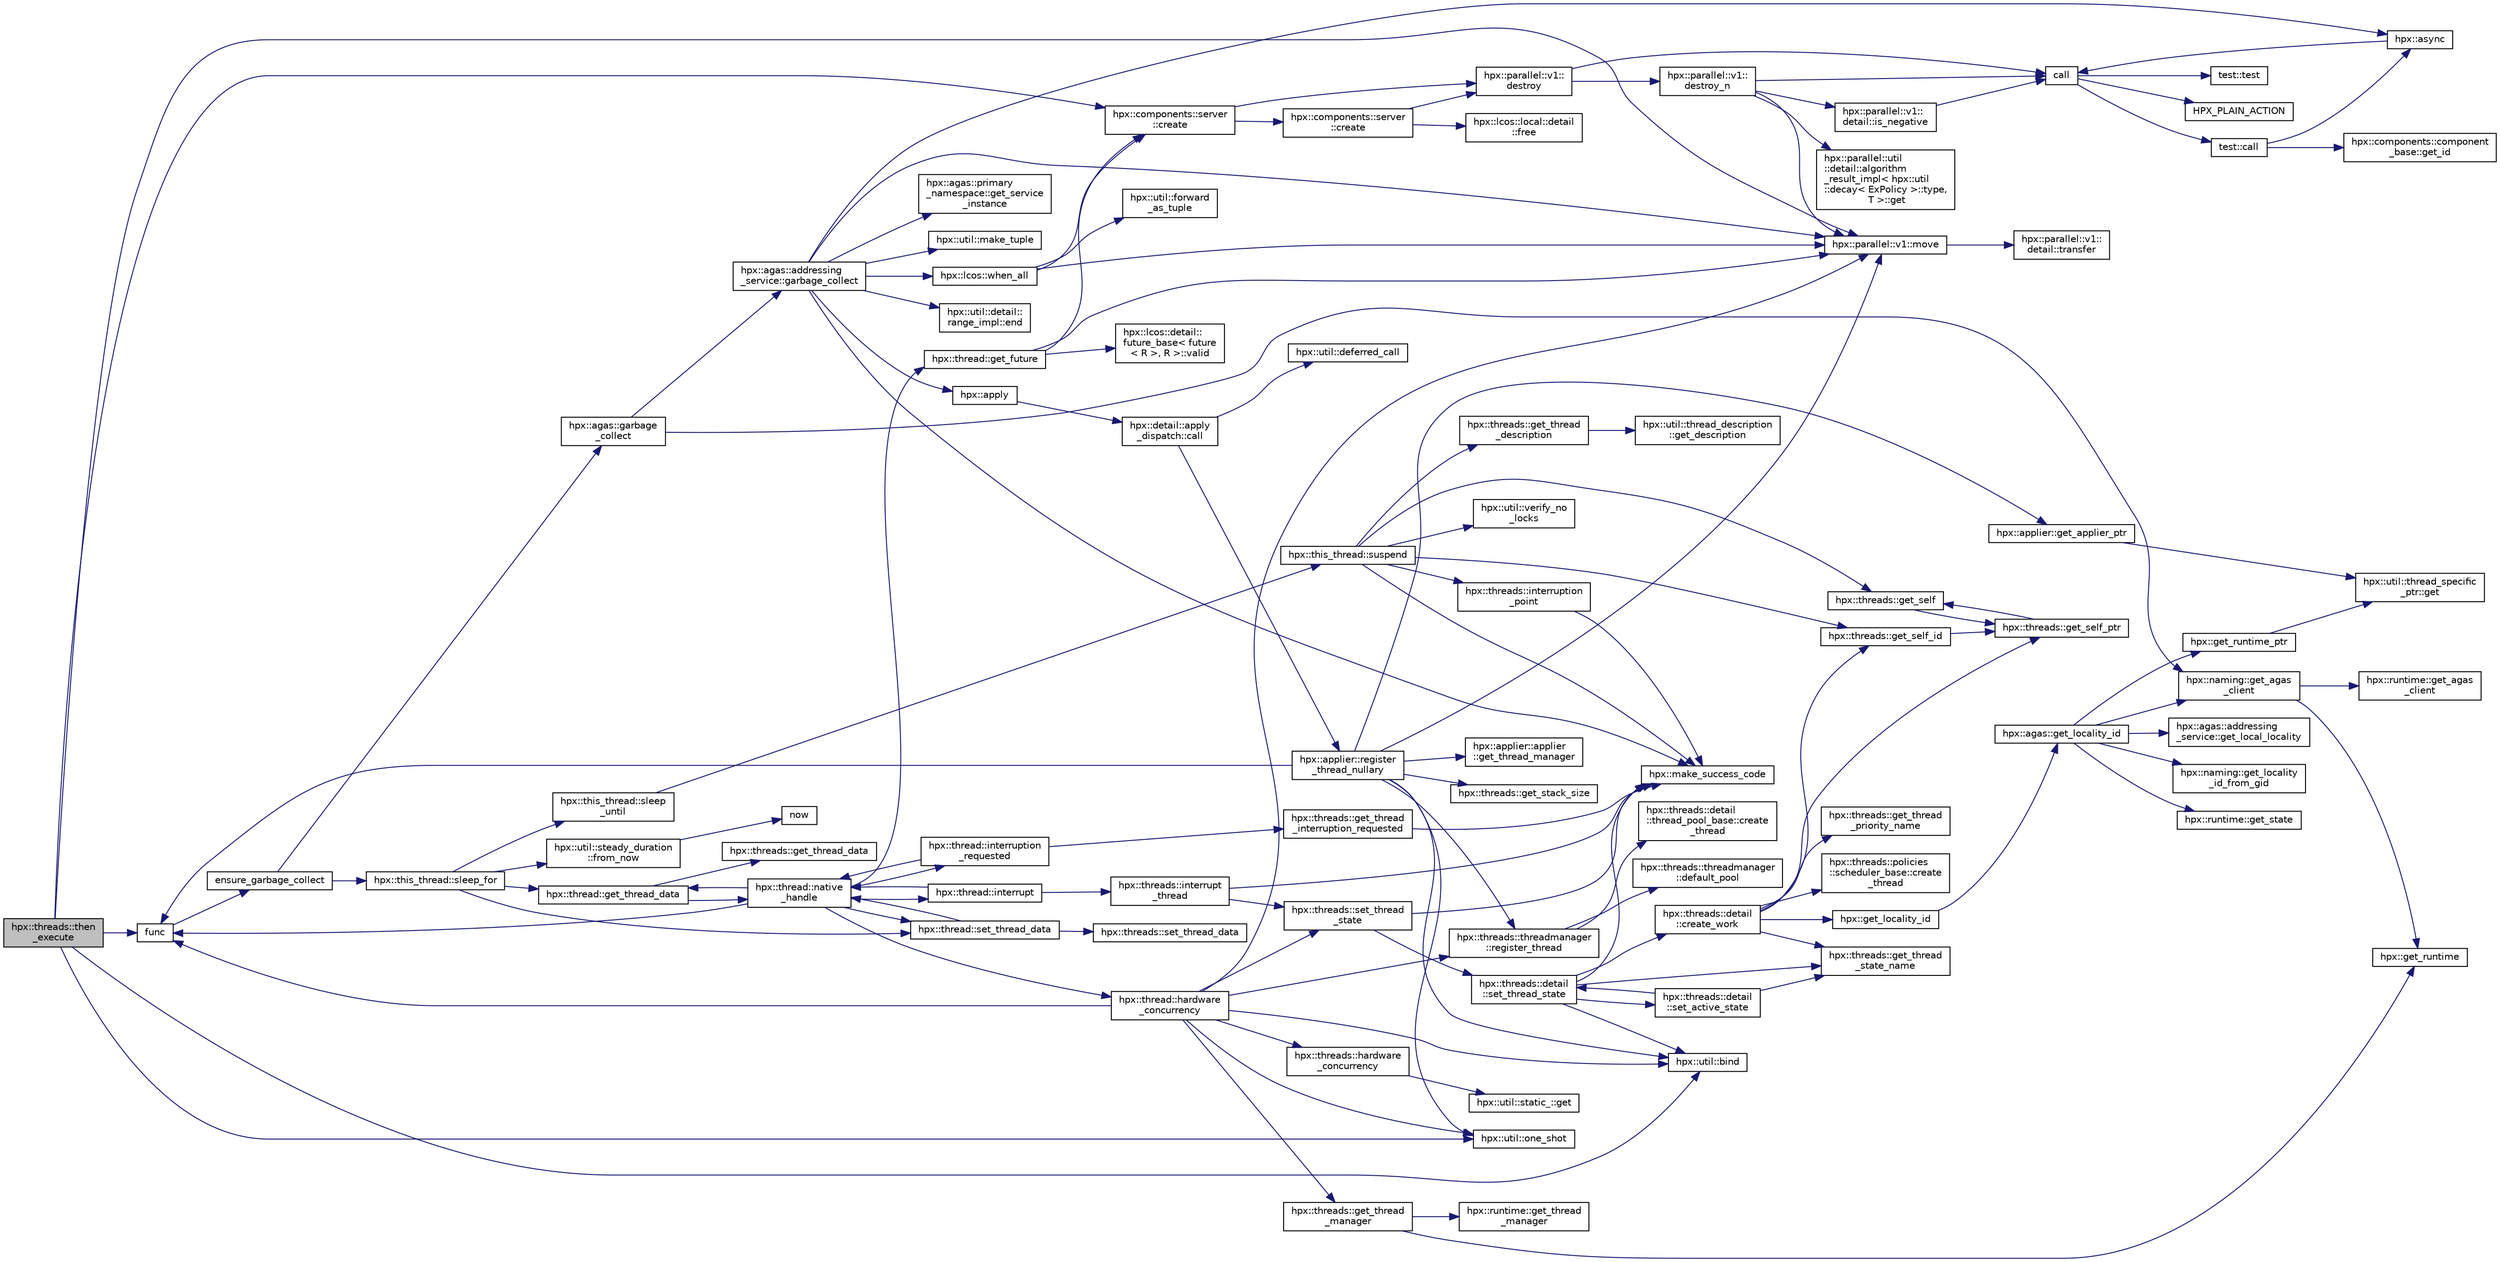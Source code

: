 digraph "hpx::threads::then_execute"
{
  edge [fontname="Helvetica",fontsize="10",labelfontname="Helvetica",labelfontsize="10"];
  node [fontname="Helvetica",fontsize="10",shape=record];
  rankdir="LR";
  Node11253 [label="hpx::threads::then\l_execute",height=0.2,width=0.4,color="black", fillcolor="grey75", style="filled", fontcolor="black"];
  Node11253 -> Node11254 [color="midnightblue",fontsize="10",style="solid",fontname="Helvetica"];
  Node11254 [label="func",height=0.2,width=0.4,color="black", fillcolor="white", style="filled",URL="$d8/dfd/id__type__ref__counting__1032_8cpp.html#ab811b86ea5107ffb3351fcaa29d2c652"];
  Node11254 -> Node11255 [color="midnightblue",fontsize="10",style="solid",fontname="Helvetica"];
  Node11255 [label="ensure_garbage_collect",height=0.2,width=0.4,color="black", fillcolor="white", style="filled",URL="$d8/dfd/id__type__ref__counting__1032_8cpp.html#a5264b94bf7c262ac0e521fb290d476d5"];
  Node11255 -> Node11256 [color="midnightblue",fontsize="10",style="solid",fontname="Helvetica"];
  Node11256 [label="hpx::this_thread::sleep_for",height=0.2,width=0.4,color="black", fillcolor="white", style="filled",URL="$d9/d52/namespacehpx_1_1this__thread.html#afc042a5a5fa52eef2d1d177a343435cf"];
  Node11256 -> Node11257 [color="midnightblue",fontsize="10",style="solid",fontname="Helvetica"];
  Node11257 [label="hpx::this_thread::sleep\l_until",height=0.2,width=0.4,color="black", fillcolor="white", style="filled",URL="$d9/d52/namespacehpx_1_1this__thread.html#ae12a853980115b23ff0ab8ca06622658"];
  Node11257 -> Node11258 [color="midnightblue",fontsize="10",style="solid",fontname="Helvetica"];
  Node11258 [label="hpx::this_thread::suspend",height=0.2,width=0.4,color="black", fillcolor="white", style="filled",URL="$d9/d52/namespacehpx_1_1this__thread.html#aca220026fb3014c0881d129fe31c0073"];
  Node11258 -> Node11259 [color="midnightblue",fontsize="10",style="solid",fontname="Helvetica"];
  Node11259 [label="hpx::threads::get_self",height=0.2,width=0.4,color="black", fillcolor="white", style="filled",URL="$d7/d28/namespacehpx_1_1threads.html#a07daf4d6d29233f20d66d41ab7b5b8e8"];
  Node11259 -> Node11260 [color="midnightblue",fontsize="10",style="solid",fontname="Helvetica"];
  Node11260 [label="hpx::threads::get_self_ptr",height=0.2,width=0.4,color="black", fillcolor="white", style="filled",URL="$d7/d28/namespacehpx_1_1threads.html#a22877ae347ad884cde3a51397dad6c53"];
  Node11260 -> Node11259 [color="midnightblue",fontsize="10",style="solid",fontname="Helvetica"];
  Node11258 -> Node11261 [color="midnightblue",fontsize="10",style="solid",fontname="Helvetica"];
  Node11261 [label="hpx::threads::get_self_id",height=0.2,width=0.4,color="black", fillcolor="white", style="filled",URL="$d7/d28/namespacehpx_1_1threads.html#afafe0f900b9fac3d4ed3c747625c1cfe"];
  Node11261 -> Node11260 [color="midnightblue",fontsize="10",style="solid",fontname="Helvetica"];
  Node11258 -> Node11262 [color="midnightblue",fontsize="10",style="solid",fontname="Helvetica"];
  Node11262 [label="hpx::threads::interruption\l_point",height=0.2,width=0.4,color="black", fillcolor="white", style="filled",URL="$d7/d28/namespacehpx_1_1threads.html#ada6ec56a12b050707311d8c628089059"];
  Node11262 -> Node11263 [color="midnightblue",fontsize="10",style="solid",fontname="Helvetica"];
  Node11263 [label="hpx::make_success_code",height=0.2,width=0.4,color="black", fillcolor="white", style="filled",URL="$d8/d83/namespacehpx.html#a0e8512a8f49e2a6c8185061181419d8f",tooltip="Returns error_code(hpx::success, \"success\", mode). "];
  Node11258 -> Node11264 [color="midnightblue",fontsize="10",style="solid",fontname="Helvetica"];
  Node11264 [label="hpx::util::verify_no\l_locks",height=0.2,width=0.4,color="black", fillcolor="white", style="filled",URL="$df/dad/namespacehpx_1_1util.html#ae0e1837ee6f09b79b26c2e788d2e9fc9"];
  Node11258 -> Node11265 [color="midnightblue",fontsize="10",style="solid",fontname="Helvetica"];
  Node11265 [label="hpx::threads::get_thread\l_description",height=0.2,width=0.4,color="black", fillcolor="white", style="filled",URL="$d7/d28/namespacehpx_1_1threads.html#a42fc18a7a680f4e8bc633a4b4c956701"];
  Node11265 -> Node11266 [color="midnightblue",fontsize="10",style="solid",fontname="Helvetica"];
  Node11266 [label="hpx::util::thread_description\l::get_description",height=0.2,width=0.4,color="black", fillcolor="white", style="filled",URL="$df/d9e/structhpx_1_1util_1_1thread__description.html#a8c834e14eca6eb228188022577f9f952"];
  Node11258 -> Node11263 [color="midnightblue",fontsize="10",style="solid",fontname="Helvetica"];
  Node11256 -> Node11267 [color="midnightblue",fontsize="10",style="solid",fontname="Helvetica"];
  Node11267 [label="hpx::util::steady_duration\l::from_now",height=0.2,width=0.4,color="black", fillcolor="white", style="filled",URL="$d9/d4f/classhpx_1_1util_1_1steady__duration.html#a0132206d767cd0f7395507b40111a153"];
  Node11267 -> Node11268 [color="midnightblue",fontsize="10",style="solid",fontname="Helvetica"];
  Node11268 [label="now",height=0.2,width=0.4,color="black", fillcolor="white", style="filled",URL="$de/db3/1d__stencil__1__omp_8cpp.html#a89e9667753dccfac455bd37a7a3a7b16"];
  Node11256 -> Node11269 [color="midnightblue",fontsize="10",style="solid",fontname="Helvetica"];
  Node11269 [label="hpx::thread::get_thread_data",height=0.2,width=0.4,color="black", fillcolor="white", style="filled",URL="$de/d9b/classhpx_1_1thread.html#a4535ef82cec3b953d2c941d20e3e3904"];
  Node11269 -> Node11270 [color="midnightblue",fontsize="10",style="solid",fontname="Helvetica"];
  Node11270 [label="hpx::threads::get_thread_data",height=0.2,width=0.4,color="black", fillcolor="white", style="filled",URL="$d7/d28/namespacehpx_1_1threads.html#a8737931ff6303807225f735b2b384ae4"];
  Node11269 -> Node11271 [color="midnightblue",fontsize="10",style="solid",fontname="Helvetica"];
  Node11271 [label="hpx::thread::native\l_handle",height=0.2,width=0.4,color="black", fillcolor="white", style="filled",URL="$de/d9b/classhpx_1_1thread.html#acf48190d264ab64c1c4ec99d0b421b5a"];
  Node11271 -> Node11272 [color="midnightblue",fontsize="10",style="solid",fontname="Helvetica"];
  Node11272 [label="hpx::thread::hardware\l_concurrency",height=0.2,width=0.4,color="black", fillcolor="white", style="filled",URL="$de/d9b/classhpx_1_1thread.html#a8e4fff210e02485ba493bc3a2a956c03"];
  Node11272 -> Node11273 [color="midnightblue",fontsize="10",style="solid",fontname="Helvetica"];
  Node11273 [label="hpx::threads::hardware\l_concurrency",height=0.2,width=0.4,color="black", fillcolor="white", style="filled",URL="$d7/d28/namespacehpx_1_1threads.html#aa8752a235478d2ad7b5ac467b63ab527"];
  Node11273 -> Node11274 [color="midnightblue",fontsize="10",style="solid",fontname="Helvetica"];
  Node11274 [label="hpx::util::static_::get",height=0.2,width=0.4,color="black", fillcolor="white", style="filled",URL="$d3/dbb/structhpx_1_1util_1_1static__.html#a2967c633948a3bf17a3b5405ef5a8318"];
  Node11272 -> Node11254 [color="midnightblue",fontsize="10",style="solid",fontname="Helvetica"];
  Node11272 -> Node11275 [color="midnightblue",fontsize="10",style="solid",fontname="Helvetica"];
  Node11275 [label="hpx::util::bind",height=0.2,width=0.4,color="black", fillcolor="white", style="filled",URL="$df/dad/namespacehpx_1_1util.html#ad844caedf82a0173d6909d910c3e48c6"];
  Node11272 -> Node11276 [color="midnightblue",fontsize="10",style="solid",fontname="Helvetica"];
  Node11276 [label="hpx::util::one_shot",height=0.2,width=0.4,color="black", fillcolor="white", style="filled",URL="$df/dad/namespacehpx_1_1util.html#a273e61be42a72415291e0ec0a4f28c7a"];
  Node11272 -> Node11277 [color="midnightblue",fontsize="10",style="solid",fontname="Helvetica"];
  Node11277 [label="hpx::parallel::v1::move",height=0.2,width=0.4,color="black", fillcolor="white", style="filled",URL="$db/db9/namespacehpx_1_1parallel_1_1v1.html#aa7c4ede081ce786c9d1eb1adff495cfc"];
  Node11277 -> Node11278 [color="midnightblue",fontsize="10",style="solid",fontname="Helvetica"];
  Node11278 [label="hpx::parallel::v1::\ldetail::transfer",height=0.2,width=0.4,color="black", fillcolor="white", style="filled",URL="$d2/ddd/namespacehpx_1_1parallel_1_1v1_1_1detail.html#ab1b56a05e1885ca7cc7ffa1804dd2f3c"];
  Node11272 -> Node11279 [color="midnightblue",fontsize="10",style="solid",fontname="Helvetica"];
  Node11279 [label="hpx::threads::get_thread\l_manager",height=0.2,width=0.4,color="black", fillcolor="white", style="filled",URL="$d7/d28/namespacehpx_1_1threads.html#a076973c3a53beadde7d967e22c4f6cce"];
  Node11279 -> Node11280 [color="midnightblue",fontsize="10",style="solid",fontname="Helvetica"];
  Node11280 [label="hpx::get_runtime",height=0.2,width=0.4,color="black", fillcolor="white", style="filled",URL="$d8/d83/namespacehpx.html#aef902cc6c7dd3b9fbadf34d1e850a070"];
  Node11279 -> Node11281 [color="midnightblue",fontsize="10",style="solid",fontname="Helvetica"];
  Node11281 [label="hpx::runtime::get_thread\l_manager",height=0.2,width=0.4,color="black", fillcolor="white", style="filled",URL="$d0/d7b/classhpx_1_1runtime.html#a865b12d57fcd44a8d3dda3e35414f563"];
  Node11272 -> Node11282 [color="midnightblue",fontsize="10",style="solid",fontname="Helvetica"];
  Node11282 [label="hpx::threads::threadmanager\l::register_thread",height=0.2,width=0.4,color="black", fillcolor="white", style="filled",URL="$d5/daa/classhpx_1_1threads_1_1threadmanager.html#a7f79c7578e08a60ca45eb276ce8133d8"];
  Node11282 -> Node11283 [color="midnightblue",fontsize="10",style="solid",fontname="Helvetica"];
  Node11283 [label="hpx::threads::threadmanager\l::default_pool",height=0.2,width=0.4,color="black", fillcolor="white", style="filled",URL="$d5/daa/classhpx_1_1threads_1_1threadmanager.html#a851f067d03b5dd1c5e6a9a6a841e05df"];
  Node11282 -> Node11284 [color="midnightblue",fontsize="10",style="solid",fontname="Helvetica"];
  Node11284 [label="hpx::threads::detail\l::thread_pool_base::create\l_thread",height=0.2,width=0.4,color="black", fillcolor="white", style="filled",URL="$de/dae/classhpx_1_1threads_1_1detail_1_1thread__pool__base.html#ad35d3779eef6f4528e62a26d71b34b34"];
  Node11272 -> Node11285 [color="midnightblue",fontsize="10",style="solid",fontname="Helvetica"];
  Node11285 [label="hpx::threads::set_thread\l_state",height=0.2,width=0.4,color="black", fillcolor="white", style="filled",URL="$d7/d28/namespacehpx_1_1threads.html#ac0690ad16ad778bcc79dcd727cc33025",tooltip="Set the thread state of the thread referenced by the thread_id id. "];
  Node11285 -> Node11263 [color="midnightblue",fontsize="10",style="solid",fontname="Helvetica"];
  Node11285 -> Node11286 [color="midnightblue",fontsize="10",style="solid",fontname="Helvetica"];
  Node11286 [label="hpx::threads::detail\l::set_thread_state",height=0.2,width=0.4,color="black", fillcolor="white", style="filled",URL="$d2/dd1/namespacehpx_1_1threads_1_1detail.html#af85ddc854c4a149bf1738eb1b111b9ab"];
  Node11286 -> Node11287 [color="midnightblue",fontsize="10",style="solid",fontname="Helvetica"];
  Node11287 [label="hpx::threads::get_thread\l_state_name",height=0.2,width=0.4,color="black", fillcolor="white", style="filled",URL="$d7/d28/namespacehpx_1_1threads.html#a26f91ea8d2195f165c033241c5cd11db"];
  Node11286 -> Node11263 [color="midnightblue",fontsize="10",style="solid",fontname="Helvetica"];
  Node11286 -> Node11275 [color="midnightblue",fontsize="10",style="solid",fontname="Helvetica"];
  Node11286 -> Node11288 [color="midnightblue",fontsize="10",style="solid",fontname="Helvetica"];
  Node11288 [label="hpx::threads::detail\l::set_active_state",height=0.2,width=0.4,color="black", fillcolor="white", style="filled",URL="$d2/dd1/namespacehpx_1_1threads_1_1detail.html#a45884a5bf04ad66a4f259231a3947e76"];
  Node11288 -> Node11287 [color="midnightblue",fontsize="10",style="solid",fontname="Helvetica"];
  Node11288 -> Node11286 [color="midnightblue",fontsize="10",style="solid",fontname="Helvetica"];
  Node11286 -> Node11289 [color="midnightblue",fontsize="10",style="solid",fontname="Helvetica"];
  Node11289 [label="hpx::threads::detail\l::create_work",height=0.2,width=0.4,color="black", fillcolor="white", style="filled",URL="$d2/dd1/namespacehpx_1_1threads_1_1detail.html#ae22384a3c1b1a1940032fad068fb54b1"];
  Node11289 -> Node11287 [color="midnightblue",fontsize="10",style="solid",fontname="Helvetica"];
  Node11289 -> Node11290 [color="midnightblue",fontsize="10",style="solid",fontname="Helvetica"];
  Node11290 [label="hpx::threads::get_thread\l_priority_name",height=0.2,width=0.4,color="black", fillcolor="white", style="filled",URL="$d7/d28/namespacehpx_1_1threads.html#a9c6b2fec0c1cf5b06ff83ce756ca6d42"];
  Node11289 -> Node11260 [color="midnightblue",fontsize="10",style="solid",fontname="Helvetica"];
  Node11289 -> Node11261 [color="midnightblue",fontsize="10",style="solid",fontname="Helvetica"];
  Node11289 -> Node11291 [color="midnightblue",fontsize="10",style="solid",fontname="Helvetica"];
  Node11291 [label="hpx::get_locality_id",height=0.2,width=0.4,color="black", fillcolor="white", style="filled",URL="$d8/d83/namespacehpx.html#a158d7c54a657bb364c1704033010697b",tooltip="Return the number of the locality this function is being called from. "];
  Node11291 -> Node11292 [color="midnightblue",fontsize="10",style="solid",fontname="Helvetica"];
  Node11292 [label="hpx::agas::get_locality_id",height=0.2,width=0.4,color="black", fillcolor="white", style="filled",URL="$dc/d54/namespacehpx_1_1agas.html#a491cc2ddecdf0f1a9129900caa6a4d3e"];
  Node11292 -> Node11293 [color="midnightblue",fontsize="10",style="solid",fontname="Helvetica"];
  Node11293 [label="hpx::get_runtime_ptr",height=0.2,width=0.4,color="black", fillcolor="white", style="filled",URL="$d8/d83/namespacehpx.html#af29daf2bb3e01b4d6495a1742b6cce64"];
  Node11293 -> Node11294 [color="midnightblue",fontsize="10",style="solid",fontname="Helvetica"];
  Node11294 [label="hpx::util::thread_specific\l_ptr::get",height=0.2,width=0.4,color="black", fillcolor="white", style="filled",URL="$d4/d4c/structhpx_1_1util_1_1thread__specific__ptr.html#a3b27d8520710478aa41d1f74206bdba9"];
  Node11292 -> Node11295 [color="midnightblue",fontsize="10",style="solid",fontname="Helvetica"];
  Node11295 [label="hpx::runtime::get_state",height=0.2,width=0.4,color="black", fillcolor="white", style="filled",URL="$d0/d7b/classhpx_1_1runtime.html#ab405f80e060dac95d624520f38b0524c"];
  Node11292 -> Node11296 [color="midnightblue",fontsize="10",style="solid",fontname="Helvetica"];
  Node11296 [label="hpx::naming::get_agas\l_client",height=0.2,width=0.4,color="black", fillcolor="white", style="filled",URL="$d4/dc9/namespacehpx_1_1naming.html#a0408fffd5d34b620712a801b0ae3b032"];
  Node11296 -> Node11280 [color="midnightblue",fontsize="10",style="solid",fontname="Helvetica"];
  Node11296 -> Node11297 [color="midnightblue",fontsize="10",style="solid",fontname="Helvetica"];
  Node11297 [label="hpx::runtime::get_agas\l_client",height=0.2,width=0.4,color="black", fillcolor="white", style="filled",URL="$d0/d7b/classhpx_1_1runtime.html#aeb5dddd30d6b9861669af8ad44d1a96a"];
  Node11292 -> Node11298 [color="midnightblue",fontsize="10",style="solid",fontname="Helvetica"];
  Node11298 [label="hpx::agas::addressing\l_service::get_local_locality",height=0.2,width=0.4,color="black", fillcolor="white", style="filled",URL="$db/d58/structhpx_1_1agas_1_1addressing__service.html#ab52c19a37c2a7a006c6c15f90ad0539c"];
  Node11292 -> Node11299 [color="midnightblue",fontsize="10",style="solid",fontname="Helvetica"];
  Node11299 [label="hpx::naming::get_locality\l_id_from_gid",height=0.2,width=0.4,color="black", fillcolor="white", style="filled",URL="$d4/dc9/namespacehpx_1_1naming.html#a7fd43037784560bd04fda9b49e33529f"];
  Node11289 -> Node11300 [color="midnightblue",fontsize="10",style="solid",fontname="Helvetica"];
  Node11300 [label="hpx::threads::policies\l::scheduler_base::create\l_thread",height=0.2,width=0.4,color="black", fillcolor="white", style="filled",URL="$dd/d7e/structhpx_1_1threads_1_1policies_1_1scheduler__base.html#ad3b05cd7f363cc8e8410ce368c3794e0"];
  Node11271 -> Node11301 [color="midnightblue",fontsize="10",style="solid",fontname="Helvetica"];
  Node11301 [label="hpx::thread::interrupt",height=0.2,width=0.4,color="black", fillcolor="white", style="filled",URL="$de/d9b/classhpx_1_1thread.html#ac34d0d033aa743c476a79dbc2e1a8a39"];
  Node11301 -> Node11302 [color="midnightblue",fontsize="10",style="solid",fontname="Helvetica"];
  Node11302 [label="hpx::threads::interrupt\l_thread",height=0.2,width=0.4,color="black", fillcolor="white", style="filled",URL="$d7/d28/namespacehpx_1_1threads.html#a6bdda1a2aab61b9b13d274b5155d7e73"];
  Node11302 -> Node11263 [color="midnightblue",fontsize="10",style="solid",fontname="Helvetica"];
  Node11302 -> Node11285 [color="midnightblue",fontsize="10",style="solid",fontname="Helvetica"];
  Node11301 -> Node11271 [color="midnightblue",fontsize="10",style="solid",fontname="Helvetica"];
  Node11271 -> Node11303 [color="midnightblue",fontsize="10",style="solid",fontname="Helvetica"];
  Node11303 [label="hpx::thread::interruption\l_requested",height=0.2,width=0.4,color="black", fillcolor="white", style="filled",URL="$de/d9b/classhpx_1_1thread.html#a33276bb4c20bbb0b1978944e18ef71b8"];
  Node11303 -> Node11304 [color="midnightblue",fontsize="10",style="solid",fontname="Helvetica"];
  Node11304 [label="hpx::threads::get_thread\l_interruption_requested",height=0.2,width=0.4,color="black", fillcolor="white", style="filled",URL="$d7/d28/namespacehpx_1_1threads.html#ae64a7fdb8b5c8bac7be0c8282672a03b"];
  Node11304 -> Node11263 [color="midnightblue",fontsize="10",style="solid",fontname="Helvetica"];
  Node11303 -> Node11271 [color="midnightblue",fontsize="10",style="solid",fontname="Helvetica"];
  Node11271 -> Node11305 [color="midnightblue",fontsize="10",style="solid",fontname="Helvetica"];
  Node11305 [label="hpx::thread::get_future",height=0.2,width=0.4,color="black", fillcolor="white", style="filled",URL="$de/d9b/classhpx_1_1thread.html#a87fdb0d8da826366fc190ed224900a64"];
  Node11305 -> Node11306 [color="midnightblue",fontsize="10",style="solid",fontname="Helvetica"];
  Node11306 [label="hpx::lcos::detail::\lfuture_base\< future\l\< R \>, R \>::valid",height=0.2,width=0.4,color="black", fillcolor="white", style="filled",URL="$d5/dd7/classhpx_1_1lcos_1_1detail_1_1future__base.html#aaf7beb7374815614363033bd96573e75"];
  Node11305 -> Node11307 [color="midnightblue",fontsize="10",style="solid",fontname="Helvetica"];
  Node11307 [label="hpx::components::server\l::create",height=0.2,width=0.4,color="black", fillcolor="white", style="filled",URL="$d2/da2/namespacehpx_1_1components_1_1server.html#ac776c89f3d68ceb910e8cee9fa937ab4",tooltip="Create arrays of components using their default constructor. "];
  Node11307 -> Node11308 [color="midnightblue",fontsize="10",style="solid",fontname="Helvetica"];
  Node11308 [label="hpx::components::server\l::create",height=0.2,width=0.4,color="black", fillcolor="white", style="filled",URL="$d2/da2/namespacehpx_1_1components_1_1server.html#a77d26de181c97b444565e230577981bd"];
  Node11308 -> Node11309 [color="midnightblue",fontsize="10",style="solid",fontname="Helvetica"];
  Node11309 [label="hpx::lcos::local::detail\l::free",height=0.2,width=0.4,color="black", fillcolor="white", style="filled",URL="$d4/dcb/namespacehpx_1_1lcos_1_1local_1_1detail.html#a55a940f019734e9bb045dc123cd80e48"];
  Node11308 -> Node11310 [color="midnightblue",fontsize="10",style="solid",fontname="Helvetica"];
  Node11310 [label="hpx::parallel::v1::\ldestroy",height=0.2,width=0.4,color="black", fillcolor="white", style="filled",URL="$db/db9/namespacehpx_1_1parallel_1_1v1.html#acf303558375048e8a7cc9a2c2e09477f"];
  Node11310 -> Node11311 [color="midnightblue",fontsize="10",style="solid",fontname="Helvetica"];
  Node11311 [label="call",height=0.2,width=0.4,color="black", fillcolor="white", style="filled",URL="$d2/d67/promise__1620_8cpp.html#a58357f0b82bc761e1d0b9091ed563a70"];
  Node11311 -> Node11312 [color="midnightblue",fontsize="10",style="solid",fontname="Helvetica"];
  Node11312 [label="test::test",height=0.2,width=0.4,color="black", fillcolor="white", style="filled",URL="$d8/d89/structtest.html#ab42d5ece712d716b04cb3f686f297a26"];
  Node11311 -> Node11313 [color="midnightblue",fontsize="10",style="solid",fontname="Helvetica"];
  Node11313 [label="HPX_PLAIN_ACTION",height=0.2,width=0.4,color="black", fillcolor="white", style="filled",URL="$d2/d67/promise__1620_8cpp.html#ab96aab827a4b1fcaf66cfe0ba83fef23"];
  Node11311 -> Node11314 [color="midnightblue",fontsize="10",style="solid",fontname="Helvetica"];
  Node11314 [label="test::call",height=0.2,width=0.4,color="black", fillcolor="white", style="filled",URL="$d8/d89/structtest.html#aeb29e7ed6518b9426ccf1344c52620ae"];
  Node11314 -> Node11315 [color="midnightblue",fontsize="10",style="solid",fontname="Helvetica"];
  Node11315 [label="hpx::async",height=0.2,width=0.4,color="black", fillcolor="white", style="filled",URL="$d8/d83/namespacehpx.html#acb7d8e37b73b823956ce144f9a57eaa4"];
  Node11315 -> Node11311 [color="midnightblue",fontsize="10",style="solid",fontname="Helvetica"];
  Node11314 -> Node11316 [color="midnightblue",fontsize="10",style="solid",fontname="Helvetica"];
  Node11316 [label="hpx::components::component\l_base::get_id",height=0.2,width=0.4,color="black", fillcolor="white", style="filled",URL="$d2/de6/classhpx_1_1components_1_1component__base.html#a4c8fd93514039bdf01c48d66d82b19cd"];
  Node11310 -> Node11317 [color="midnightblue",fontsize="10",style="solid",fontname="Helvetica"];
  Node11317 [label="hpx::parallel::v1::\ldestroy_n",height=0.2,width=0.4,color="black", fillcolor="white", style="filled",URL="$db/db9/namespacehpx_1_1parallel_1_1v1.html#a71d0691132a300690163f5636bcd5bd3"];
  Node11317 -> Node11318 [color="midnightblue",fontsize="10",style="solid",fontname="Helvetica"];
  Node11318 [label="hpx::parallel::v1::\ldetail::is_negative",height=0.2,width=0.4,color="black", fillcolor="white", style="filled",URL="$d2/ddd/namespacehpx_1_1parallel_1_1v1_1_1detail.html#adf2e40fc4b20ad0fd442ee3118a4d527"];
  Node11318 -> Node11311 [color="midnightblue",fontsize="10",style="solid",fontname="Helvetica"];
  Node11317 -> Node11319 [color="midnightblue",fontsize="10",style="solid",fontname="Helvetica"];
  Node11319 [label="hpx::parallel::util\l::detail::algorithm\l_result_impl\< hpx::util\l::decay\< ExPolicy \>::type,\l T \>::get",height=0.2,width=0.4,color="black", fillcolor="white", style="filled",URL="$d2/d42/structhpx_1_1parallel_1_1util_1_1detail_1_1algorithm__result__impl.html#ab5b051e8ec74eff5e0e62fd63f5d377e"];
  Node11317 -> Node11277 [color="midnightblue",fontsize="10",style="solid",fontname="Helvetica"];
  Node11317 -> Node11311 [color="midnightblue",fontsize="10",style="solid",fontname="Helvetica"];
  Node11307 -> Node11310 [color="midnightblue",fontsize="10",style="solid",fontname="Helvetica"];
  Node11305 -> Node11277 [color="midnightblue",fontsize="10",style="solid",fontname="Helvetica"];
  Node11271 -> Node11269 [color="midnightblue",fontsize="10",style="solid",fontname="Helvetica"];
  Node11271 -> Node11320 [color="midnightblue",fontsize="10",style="solid",fontname="Helvetica"];
  Node11320 [label="hpx::thread::set_thread_data",height=0.2,width=0.4,color="black", fillcolor="white", style="filled",URL="$de/d9b/classhpx_1_1thread.html#a7317a3cf5251f3b33c990449570d4cea"];
  Node11320 -> Node11321 [color="midnightblue",fontsize="10",style="solid",fontname="Helvetica"];
  Node11321 [label="hpx::threads::set_thread_data",height=0.2,width=0.4,color="black", fillcolor="white", style="filled",URL="$d7/d28/namespacehpx_1_1threads.html#a00a625acc149fce3ae38e4340454acf7"];
  Node11320 -> Node11271 [color="midnightblue",fontsize="10",style="solid",fontname="Helvetica"];
  Node11271 -> Node11254 [color="midnightblue",fontsize="10",style="solid",fontname="Helvetica"];
  Node11256 -> Node11320 [color="midnightblue",fontsize="10",style="solid",fontname="Helvetica"];
  Node11255 -> Node11322 [color="midnightblue",fontsize="10",style="solid",fontname="Helvetica"];
  Node11322 [label="hpx::agas::garbage\l_collect",height=0.2,width=0.4,color="black", fillcolor="white", style="filled",URL="$dc/d54/namespacehpx_1_1agas.html#a951337adc4f9bd6df00a50737468e911"];
  Node11322 -> Node11296 [color="midnightblue",fontsize="10",style="solid",fontname="Helvetica"];
  Node11322 -> Node11323 [color="midnightblue",fontsize="10",style="solid",fontname="Helvetica"];
  Node11323 [label="hpx::agas::addressing\l_service::garbage_collect",height=0.2,width=0.4,color="black", fillcolor="white", style="filled",URL="$db/d58/structhpx_1_1agas_1_1addressing__service.html#a87dcae0eacf6e62d5103ebf516d86f63"];
  Node11323 -> Node11263 [color="midnightblue",fontsize="10",style="solid",fontname="Helvetica"];
  Node11323 -> Node11324 [color="midnightblue",fontsize="10",style="solid",fontname="Helvetica"];
  Node11324 [label="hpx::agas::primary\l_namespace::get_service\l_instance",height=0.2,width=0.4,color="black", fillcolor="white", style="filled",URL="$d1/d43/structhpx_1_1agas_1_1primary__namespace.html#a7630ff0f30ff8c23b13b4672c5350e2e"];
  Node11323 -> Node11325 [color="midnightblue",fontsize="10",style="solid",fontname="Helvetica"];
  Node11325 [label="hpx::util::make_tuple",height=0.2,width=0.4,color="black", fillcolor="white", style="filled",URL="$df/dad/namespacehpx_1_1util.html#a06fa74211a987d208e013f400a9f5328"];
  Node11323 -> Node11326 [color="midnightblue",fontsize="10",style="solid",fontname="Helvetica"];
  Node11326 [label="hpx::util::detail::\lrange_impl::end",height=0.2,width=0.4,color="black", fillcolor="white", style="filled",URL="$d4/d4a/namespacehpx_1_1util_1_1detail_1_1range__impl.html#afb2ea48b0902f52ee4d8b764807b4316"];
  Node11323 -> Node11327 [color="midnightblue",fontsize="10",style="solid",fontname="Helvetica"];
  Node11327 [label="hpx::apply",height=0.2,width=0.4,color="black", fillcolor="white", style="filled",URL="$d8/d83/namespacehpx.html#aa87762f0db0731d385f3fdfdb25d59fc"];
  Node11327 -> Node11328 [color="midnightblue",fontsize="10",style="solid",fontname="Helvetica"];
  Node11328 [label="hpx::detail::apply\l_dispatch::call",height=0.2,width=0.4,color="black", fillcolor="white", style="filled",URL="$db/de8/structhpx_1_1detail_1_1apply__dispatch.html#a0755fab16d281e74bcff0f8045be9459"];
  Node11328 -> Node11329 [color="midnightblue",fontsize="10",style="solid",fontname="Helvetica"];
  Node11329 [label="hpx::applier::register\l_thread_nullary",height=0.2,width=0.4,color="black", fillcolor="white", style="filled",URL="$d8/dcb/namespacehpx_1_1applier.html#a401cd1145927e58d74d1eb52aaccd936"];
  Node11329 -> Node11330 [color="midnightblue",fontsize="10",style="solid",fontname="Helvetica"];
  Node11330 [label="hpx::applier::get_applier_ptr",height=0.2,width=0.4,color="black", fillcolor="white", style="filled",URL="$d8/dcb/namespacehpx_1_1applier.html#a617483cf2b77ad3a0aa428ade7b35299"];
  Node11330 -> Node11294 [color="midnightblue",fontsize="10",style="solid",fontname="Helvetica"];
  Node11329 -> Node11254 [color="midnightblue",fontsize="10",style="solid",fontname="Helvetica"];
  Node11329 -> Node11275 [color="midnightblue",fontsize="10",style="solid",fontname="Helvetica"];
  Node11329 -> Node11276 [color="midnightblue",fontsize="10",style="solid",fontname="Helvetica"];
  Node11329 -> Node11277 [color="midnightblue",fontsize="10",style="solid",fontname="Helvetica"];
  Node11329 -> Node11331 [color="midnightblue",fontsize="10",style="solid",fontname="Helvetica"];
  Node11331 [label="hpx::threads::get_stack_size",height=0.2,width=0.4,color="black", fillcolor="white", style="filled",URL="$d7/d28/namespacehpx_1_1threads.html#af597241b3c2785150be206737ca04aa6",tooltip="The get_stack_size function is part of the thread related API. It. "];
  Node11329 -> Node11332 [color="midnightblue",fontsize="10",style="solid",fontname="Helvetica"];
  Node11332 [label="hpx::applier::applier\l::get_thread_manager",height=0.2,width=0.4,color="black", fillcolor="white", style="filled",URL="$da/dcb/classhpx_1_1applier_1_1applier.html#acc36d583973701e573be39da97bba866",tooltip="Access the thread-manager instance associated with this applier. "];
  Node11329 -> Node11282 [color="midnightblue",fontsize="10",style="solid",fontname="Helvetica"];
  Node11328 -> Node11333 [color="midnightblue",fontsize="10",style="solid",fontname="Helvetica"];
  Node11333 [label="hpx::util::deferred_call",height=0.2,width=0.4,color="black", fillcolor="white", style="filled",URL="$df/dad/namespacehpx_1_1util.html#acdded623c658a7a3436f7e76bc9d881c"];
  Node11323 -> Node11277 [color="midnightblue",fontsize="10",style="solid",fontname="Helvetica"];
  Node11323 -> Node11315 [color="midnightblue",fontsize="10",style="solid",fontname="Helvetica"];
  Node11323 -> Node11334 [color="midnightblue",fontsize="10",style="solid",fontname="Helvetica"];
  Node11334 [label="hpx::lcos::when_all",height=0.2,width=0.4,color="black", fillcolor="white", style="filled",URL="$d2/dc9/namespacehpx_1_1lcos.html#a1a6fb024d8690923fb185d5aee204d54"];
  Node11334 -> Node11335 [color="midnightblue",fontsize="10",style="solid",fontname="Helvetica"];
  Node11335 [label="hpx::util::forward\l_as_tuple",height=0.2,width=0.4,color="black", fillcolor="white", style="filled",URL="$df/dad/namespacehpx_1_1util.html#ab7c31e3f24c3302a4f67b6735a6fa597"];
  Node11334 -> Node11277 [color="midnightblue",fontsize="10",style="solid",fontname="Helvetica"];
  Node11334 -> Node11307 [color="midnightblue",fontsize="10",style="solid",fontname="Helvetica"];
  Node11253 -> Node11275 [color="midnightblue",fontsize="10",style="solid",fontname="Helvetica"];
  Node11253 -> Node11276 [color="midnightblue",fontsize="10",style="solid",fontname="Helvetica"];
  Node11253 -> Node11277 [color="midnightblue",fontsize="10",style="solid",fontname="Helvetica"];
  Node11253 -> Node11307 [color="midnightblue",fontsize="10",style="solid",fontname="Helvetica"];
}
